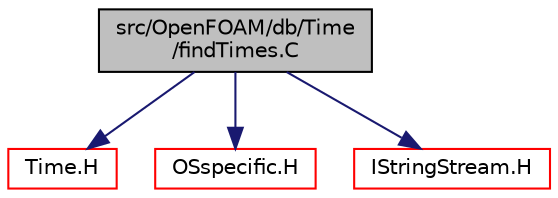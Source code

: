 digraph "src/OpenFOAM/db/Time/findTimes.C"
{
  bgcolor="transparent";
  edge [fontname="Helvetica",fontsize="10",labelfontname="Helvetica",labelfontsize="10"];
  node [fontname="Helvetica",fontsize="10",shape=record];
  Node1 [label="src/OpenFOAM/db/Time\l/findTimes.C",height=0.2,width=0.4,color="black", fillcolor="grey75", style="filled", fontcolor="black"];
  Node1 -> Node2 [color="midnightblue",fontsize="10",style="solid",fontname="Helvetica"];
  Node2 [label="Time.H",height=0.2,width=0.4,color="red",URL="$a08162.html"];
  Node1 -> Node3 [color="midnightblue",fontsize="10",style="solid",fontname="Helvetica"];
  Node3 [label="OSspecific.H",height=0.2,width=0.4,color="red",URL="$a08522.html",tooltip="Functions used by OpenFOAM that are specific to POSIX compliant operating systems and need to be repl..."];
  Node1 -> Node4 [color="midnightblue",fontsize="10",style="solid",fontname="Helvetica"];
  Node4 [label="IStringStream.H",height=0.2,width=0.4,color="red",URL="$a08132.html"];
}
